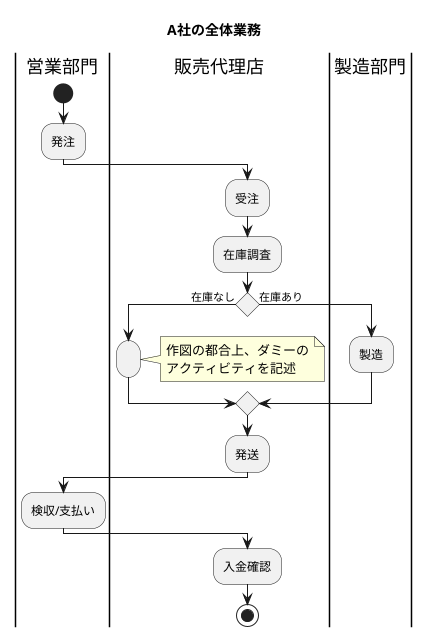 @startuml 演習７
title A社の全体業務

|営業部門|
start
:発注;

|販売代理店|
:受注;
:在庫調査;

if () then (在庫なし)
    :;
    note right
        作図の都合上、ダミーの
        アクティビティを記述
    end note
else (在庫あり)
    |製造部門|
    :製造;
endif

|販売代理店|
:発送;

|営業部門|
:検収/支払い;

|販売代理店|
:入金確認;

stop
@enduml